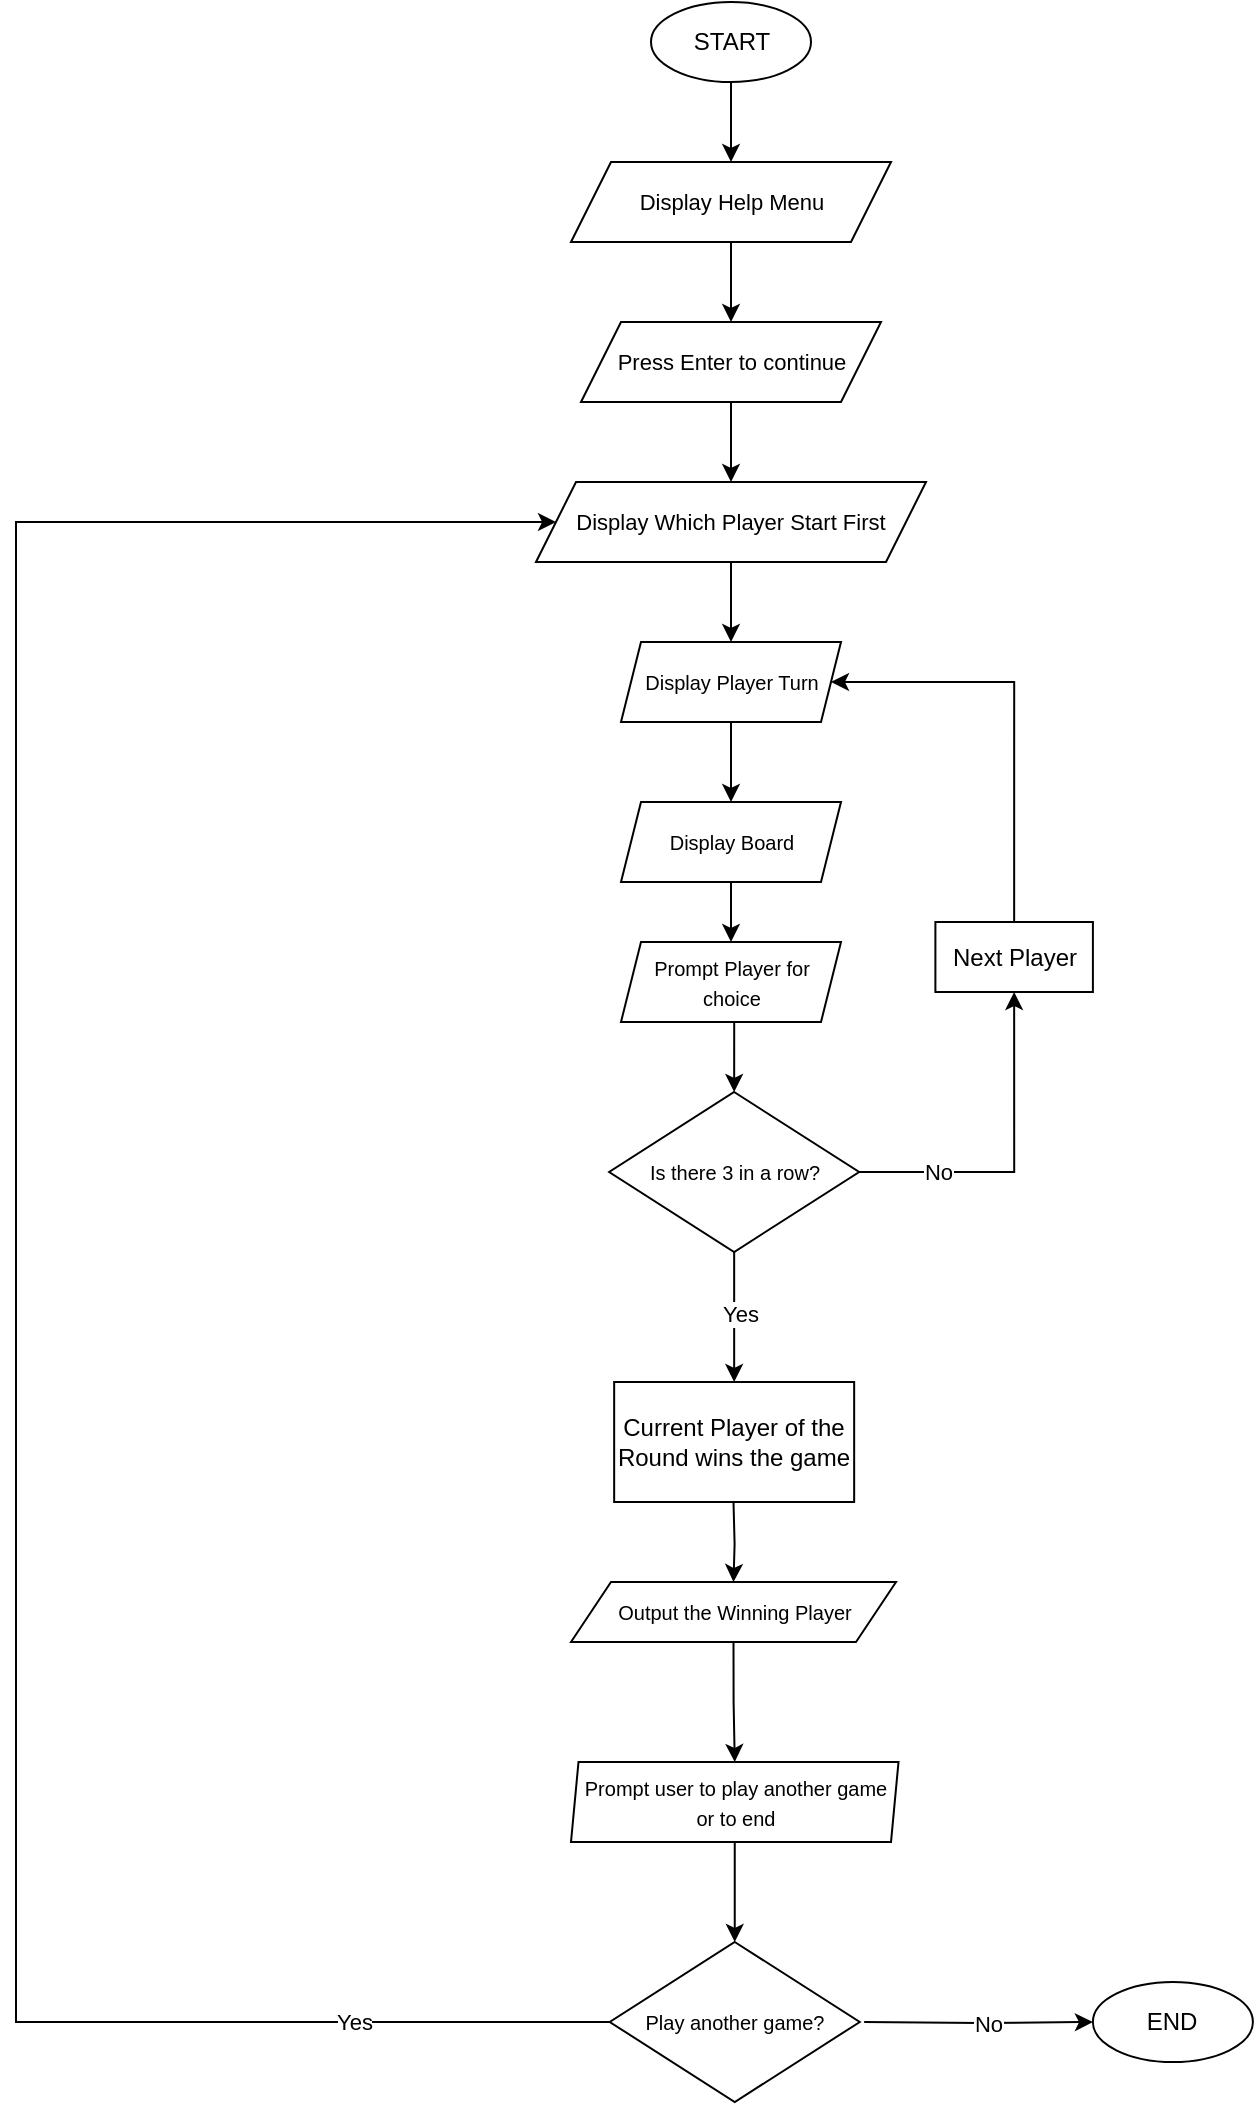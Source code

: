 <mxfile version="22.1.11" type="device">
  <diagram name="Page-1" id="Nj1msJppx0WZdHMiD9yN">
    <mxGraphModel dx="1395" dy="701" grid="1" gridSize="10" guides="1" tooltips="1" connect="1" arrows="1" fold="1" page="1" pageScale="1" pageWidth="827" pageHeight="1169" math="0" shadow="0">
      <root>
        <mxCell id="0" />
        <mxCell id="1" parent="0" />
        <mxCell id="lz5HvK51e6IpNlfbEei3-13" style="edgeStyle=orthogonalEdgeStyle;rounded=0;orthogonalLoop=1;jettySize=auto;html=1;exitX=0.5;exitY=1;exitDx=0;exitDy=0;entryX=0.5;entryY=0;entryDx=0;entryDy=0;" parent="1" source="lz5HvK51e6IpNlfbEei3-1" target="lz5HvK51e6IpNlfbEei3-12" edge="1">
          <mxGeometry relative="1" as="geometry" />
        </mxCell>
        <mxCell id="lz5HvK51e6IpNlfbEei3-1" value="START" style="ellipse;whiteSpace=wrap;html=1;" parent="1" vertex="1">
          <mxGeometry x="357.5" y="30" width="80" height="40" as="geometry" />
        </mxCell>
        <mxCell id="lz5HvK51e6IpNlfbEei3-2" value="END" style="ellipse;whiteSpace=wrap;html=1;" parent="1" vertex="1">
          <mxGeometry x="578.45" y="1020" width="80" height="40" as="geometry" />
        </mxCell>
        <mxCell id="lz5HvK51e6IpNlfbEei3-17" style="edgeStyle=orthogonalEdgeStyle;rounded=0;orthogonalLoop=1;jettySize=auto;html=1;exitX=0.5;exitY=1;exitDx=0;exitDy=0;entryX=0.5;entryY=0;entryDx=0;entryDy=0;" parent="1" source="lz5HvK51e6IpNlfbEei3-5" target="lz5HvK51e6IpNlfbEei3-16" edge="1">
          <mxGeometry relative="1" as="geometry" />
        </mxCell>
        <mxCell id="lz5HvK51e6IpNlfbEei3-5" value="&lt;font face=&quot;Helvetica&quot; style=&quot;font-size: 11px;&quot;&gt;Press Enter to continue&lt;/font&gt;" style="shape=parallelogram;perimeter=parallelogramPerimeter;whiteSpace=wrap;html=1;fixedSize=1;" parent="1" vertex="1">
          <mxGeometry x="322.5" y="190" width="150" height="40" as="geometry" />
        </mxCell>
        <mxCell id="lz5HvK51e6IpNlfbEei3-14" style="edgeStyle=orthogonalEdgeStyle;rounded=0;orthogonalLoop=1;jettySize=auto;html=1;exitX=0.5;exitY=1;exitDx=0;exitDy=0;entryX=0.5;entryY=0;entryDx=0;entryDy=0;" parent="1" source="lz5HvK51e6IpNlfbEei3-12" target="lz5HvK51e6IpNlfbEei3-5" edge="1">
          <mxGeometry relative="1" as="geometry" />
        </mxCell>
        <mxCell id="lz5HvK51e6IpNlfbEei3-12" value="&lt;font style=&quot;font-size: 11px;&quot;&gt;Display Help Menu&lt;/font&gt;" style="shape=parallelogram;perimeter=parallelogramPerimeter;whiteSpace=wrap;html=1;fixedSize=1;" parent="1" vertex="1">
          <mxGeometry x="317.5" y="110" width="160" height="40" as="geometry" />
        </mxCell>
        <mxCell id="lz5HvK51e6IpNlfbEei3-34" style="edgeStyle=orthogonalEdgeStyle;rounded=0;orthogonalLoop=1;jettySize=auto;html=1;exitX=0.5;exitY=1;exitDx=0;exitDy=0;entryX=0.5;entryY=0;entryDx=0;entryDy=0;" parent="1" source="lz5HvK51e6IpNlfbEei3-16" edge="1">
          <mxGeometry relative="1" as="geometry">
            <mxPoint x="397.5" y="350" as="targetPoint" />
          </mxGeometry>
        </mxCell>
        <mxCell id="lz5HvK51e6IpNlfbEei3-16" value="&lt;font face=&quot;Helvetica&quot; style=&quot;font-size: 11px;&quot;&gt;Display Which Player Start First&lt;/font&gt;" style="shape=parallelogram;perimeter=parallelogramPerimeter;whiteSpace=wrap;html=1;fixedSize=1;" parent="1" vertex="1">
          <mxGeometry x="300" y="270" width="195" height="40" as="geometry" />
        </mxCell>
        <mxCell id="lz5HvK51e6IpNlfbEei3-54" style="edgeStyle=orthogonalEdgeStyle;rounded=0;orthogonalLoop=1;jettySize=auto;html=1;exitX=0.5;exitY=1;exitDx=0;exitDy=0;entryX=0.5;entryY=0;entryDx=0;entryDy=0;" parent="1" source="lz5HvK51e6IpNlfbEei3-55" target="lz5HvK51e6IpNlfbEei3-57" edge="1">
          <mxGeometry relative="1" as="geometry" />
        </mxCell>
        <mxCell id="lz5HvK51e6IpNlfbEei3-55" value="&lt;font style=&quot;font-size: 10px;&quot;&gt;Display Player Turn&lt;/font&gt;" style="shape=parallelogram;perimeter=parallelogramPerimeter;whiteSpace=wrap;html=1;fixedSize=1;size=10;" parent="1" vertex="1">
          <mxGeometry x="342.5" y="350" width="110" height="40" as="geometry" />
        </mxCell>
        <mxCell id="lz5HvK51e6IpNlfbEei3-56" style="edgeStyle=orthogonalEdgeStyle;rounded=0;orthogonalLoop=1;jettySize=auto;html=1;exitX=0.5;exitY=1;exitDx=0;exitDy=0;" parent="1" source="lz5HvK51e6IpNlfbEei3-57" target="lz5HvK51e6IpNlfbEei3-59" edge="1">
          <mxGeometry relative="1" as="geometry" />
        </mxCell>
        <mxCell id="lz5HvK51e6IpNlfbEei3-57" value="&lt;font style=&quot;font-size: 10px;&quot;&gt;Display Board&lt;/font&gt;" style="shape=parallelogram;perimeter=parallelogramPerimeter;whiteSpace=wrap;html=1;fixedSize=1;size=10;" parent="1" vertex="1">
          <mxGeometry x="342.5" y="430" width="110" height="40" as="geometry" />
        </mxCell>
        <mxCell id="lz5HvK51e6IpNlfbEei3-58" style="edgeStyle=orthogonalEdgeStyle;rounded=0;orthogonalLoop=1;jettySize=auto;html=1;exitX=0.5;exitY=1;exitDx=0;exitDy=0;entryX=0.5;entryY=0;entryDx=0;entryDy=0;" parent="1" source="lz5HvK51e6IpNlfbEei3-59" target="lz5HvK51e6IpNlfbEei3-60" edge="1">
          <mxGeometry relative="1" as="geometry" />
        </mxCell>
        <mxCell id="lz5HvK51e6IpNlfbEei3-59" value="&lt;span style=&quot;font-size: 10px;&quot;&gt;Prompt Player for choice&lt;/span&gt;" style="shape=parallelogram;perimeter=parallelogramPerimeter;whiteSpace=wrap;html=1;fixedSize=1;size=10;" parent="1" vertex="1">
          <mxGeometry x="342.5" y="500" width="110" height="40" as="geometry" />
        </mxCell>
        <mxCell id="1GhFtBVI0EyVr6f6l5IA-22" style="edgeStyle=orthogonalEdgeStyle;rounded=0;orthogonalLoop=1;jettySize=auto;html=1;exitX=0.5;exitY=1;exitDx=0;exitDy=0;entryX=0.5;entryY=0;entryDx=0;entryDy=0;" edge="1" parent="1" source="lz5HvK51e6IpNlfbEei3-60" target="1GhFtBVI0EyVr6f6l5IA-4">
          <mxGeometry relative="1" as="geometry" />
        </mxCell>
        <mxCell id="1GhFtBVI0EyVr6f6l5IA-24" value="Yes" style="edgeLabel;html=1;align=center;verticalAlign=middle;resizable=0;points=[];" vertex="1" connectable="0" parent="1GhFtBVI0EyVr6f6l5IA-22">
          <mxGeometry x="-0.057" y="3" relative="1" as="geometry">
            <mxPoint as="offset" />
          </mxGeometry>
        </mxCell>
        <mxCell id="1GhFtBVI0EyVr6f6l5IA-28" style="edgeStyle=orthogonalEdgeStyle;rounded=0;orthogonalLoop=1;jettySize=auto;html=1;exitX=1;exitY=0.5;exitDx=0;exitDy=0;entryX=0.5;entryY=1;entryDx=0;entryDy=0;" edge="1" parent="1" source="lz5HvK51e6IpNlfbEei3-60" target="1GhFtBVI0EyVr6f6l5IA-25">
          <mxGeometry relative="1" as="geometry" />
        </mxCell>
        <mxCell id="1GhFtBVI0EyVr6f6l5IA-29" value="No" style="edgeLabel;html=1;align=center;verticalAlign=middle;resizable=0;points=[];" vertex="1" connectable="0" parent="1GhFtBVI0EyVr6f6l5IA-28">
          <mxGeometry x="-0.531" relative="1" as="geometry">
            <mxPoint as="offset" />
          </mxGeometry>
        </mxCell>
        <mxCell id="lz5HvK51e6IpNlfbEei3-60" value="&lt;font size=&quot;1&quot;&gt;Is there 3 in a row?&lt;/font&gt;" style="rhombus;whiteSpace=wrap;html=1;" parent="1" vertex="1">
          <mxGeometry x="336.58" y="575" width="125" height="80" as="geometry" />
        </mxCell>
        <mxCell id="1GhFtBVI0EyVr6f6l5IA-8" style="edgeStyle=orthogonalEdgeStyle;rounded=0;orthogonalLoop=1;jettySize=auto;html=1;exitX=0.5;exitY=1;exitDx=0;exitDy=0;" edge="1" parent="1" target="1GhFtBVI0EyVr6f6l5IA-5">
          <mxGeometry relative="1" as="geometry">
            <mxPoint x="398.75" y="780" as="sourcePoint" />
          </mxGeometry>
        </mxCell>
        <mxCell id="1GhFtBVI0EyVr6f6l5IA-4" value="Current Player of the Round wins the game" style="rounded=0;whiteSpace=wrap;html=1;" vertex="1" parent="1">
          <mxGeometry x="339.08" y="720" width="120" height="60" as="geometry" />
        </mxCell>
        <mxCell id="1GhFtBVI0EyVr6f6l5IA-10" style="edgeStyle=orthogonalEdgeStyle;rounded=0;orthogonalLoop=1;jettySize=auto;html=1;exitX=0.5;exitY=1;exitDx=0;exitDy=0;entryX=0.5;entryY=0;entryDx=0;entryDy=0;" edge="1" parent="1" source="1GhFtBVI0EyVr6f6l5IA-5" target="1GhFtBVI0EyVr6f6l5IA-9">
          <mxGeometry relative="1" as="geometry" />
        </mxCell>
        <mxCell id="1GhFtBVI0EyVr6f6l5IA-5" value="&lt;font style=&quot;font-size: 10px;&quot;&gt;Output the Winning Player&lt;/font&gt;" style="shape=parallelogram;perimeter=parallelogramPerimeter;whiteSpace=wrap;html=1;fixedSize=1;" vertex="1" parent="1">
          <mxGeometry x="317.5" y="820" width="162.5" height="30" as="geometry" />
        </mxCell>
        <mxCell id="1GhFtBVI0EyVr6f6l5IA-23" style="edgeStyle=orthogonalEdgeStyle;rounded=0;orthogonalLoop=1;jettySize=auto;html=1;exitX=0.5;exitY=1;exitDx=0;exitDy=0;entryX=0.5;entryY=0;entryDx=0;entryDy=0;" edge="1" parent="1" source="1GhFtBVI0EyVr6f6l5IA-9" target="1GhFtBVI0EyVr6f6l5IA-11">
          <mxGeometry relative="1" as="geometry" />
        </mxCell>
        <mxCell id="1GhFtBVI0EyVr6f6l5IA-9" value="&lt;span style=&quot;font-size: 10px;&quot;&gt;Prompt user to play another game or to end&lt;/span&gt;" style="shape=parallelogram;perimeter=parallelogramPerimeter;whiteSpace=wrap;html=1;fixedSize=1;size=3.75;" vertex="1" parent="1">
          <mxGeometry x="317.5" y="910" width="163.75" height="40" as="geometry" />
        </mxCell>
        <mxCell id="1GhFtBVI0EyVr6f6l5IA-12" style="edgeStyle=orthogonalEdgeStyle;rounded=0;orthogonalLoop=1;jettySize=auto;html=1;exitX=1;exitY=0.5;exitDx=0;exitDy=0;entryX=0;entryY=0.5;entryDx=0;entryDy=0;" edge="1" parent="1" target="lz5HvK51e6IpNlfbEei3-2">
          <mxGeometry relative="1" as="geometry">
            <mxPoint x="464.08" y="1040" as="sourcePoint" />
          </mxGeometry>
        </mxCell>
        <mxCell id="1GhFtBVI0EyVr6f6l5IA-13" value="No" style="edgeLabel;html=1;align=center;verticalAlign=middle;resizable=0;points=[];" vertex="1" connectable="0" parent="1GhFtBVI0EyVr6f6l5IA-12">
          <mxGeometry x="-0.285" y="1" relative="1" as="geometry">
            <mxPoint x="21" y="1" as="offset" />
          </mxGeometry>
        </mxCell>
        <mxCell id="1GhFtBVI0EyVr6f6l5IA-16" style="edgeStyle=orthogonalEdgeStyle;rounded=0;orthogonalLoop=1;jettySize=auto;html=1;exitX=0;exitY=0.5;exitDx=0;exitDy=0;" edge="1" parent="1" source="1GhFtBVI0EyVr6f6l5IA-11">
          <mxGeometry relative="1" as="geometry">
            <mxPoint x="310" y="290" as="targetPoint" />
            <mxPoint x="380" y="950" as="sourcePoint" />
            <Array as="points">
              <mxPoint x="40" y="1040" />
              <mxPoint x="40" y="290" />
            </Array>
          </mxGeometry>
        </mxCell>
        <mxCell id="1GhFtBVI0EyVr6f6l5IA-19" value="Yes" style="edgeLabel;html=1;align=center;verticalAlign=middle;resizable=0;points=[];" vertex="1" connectable="0" parent="1GhFtBVI0EyVr6f6l5IA-16">
          <mxGeometry x="-0.841" y="1" relative="1" as="geometry">
            <mxPoint x="-24" y="-1" as="offset" />
          </mxGeometry>
        </mxCell>
        <mxCell id="1GhFtBVI0EyVr6f6l5IA-11" value="&lt;font size=&quot;1&quot;&gt;Play another game?&lt;/font&gt;" style="rhombus;whiteSpace=wrap;html=1;" vertex="1" parent="1">
          <mxGeometry x="336.88" y="1000" width="125" height="80" as="geometry" />
        </mxCell>
        <mxCell id="1GhFtBVI0EyVr6f6l5IA-27" style="edgeStyle=orthogonalEdgeStyle;rounded=0;orthogonalLoop=1;jettySize=auto;html=1;exitX=0.5;exitY=0;exitDx=0;exitDy=0;entryX=1;entryY=0.5;entryDx=0;entryDy=0;" edge="1" parent="1" source="1GhFtBVI0EyVr6f6l5IA-25" target="lz5HvK51e6IpNlfbEei3-55">
          <mxGeometry relative="1" as="geometry">
            <mxPoint x="539.167" y="340" as="targetPoint" />
            <Array as="points">
              <mxPoint x="539" y="370" />
            </Array>
          </mxGeometry>
        </mxCell>
        <mxCell id="1GhFtBVI0EyVr6f6l5IA-25" value="Next Player" style="rounded=0;whiteSpace=wrap;html=1;" vertex="1" parent="1">
          <mxGeometry x="499.7" y="490" width="78.75" height="35" as="geometry" />
        </mxCell>
      </root>
    </mxGraphModel>
  </diagram>
</mxfile>
